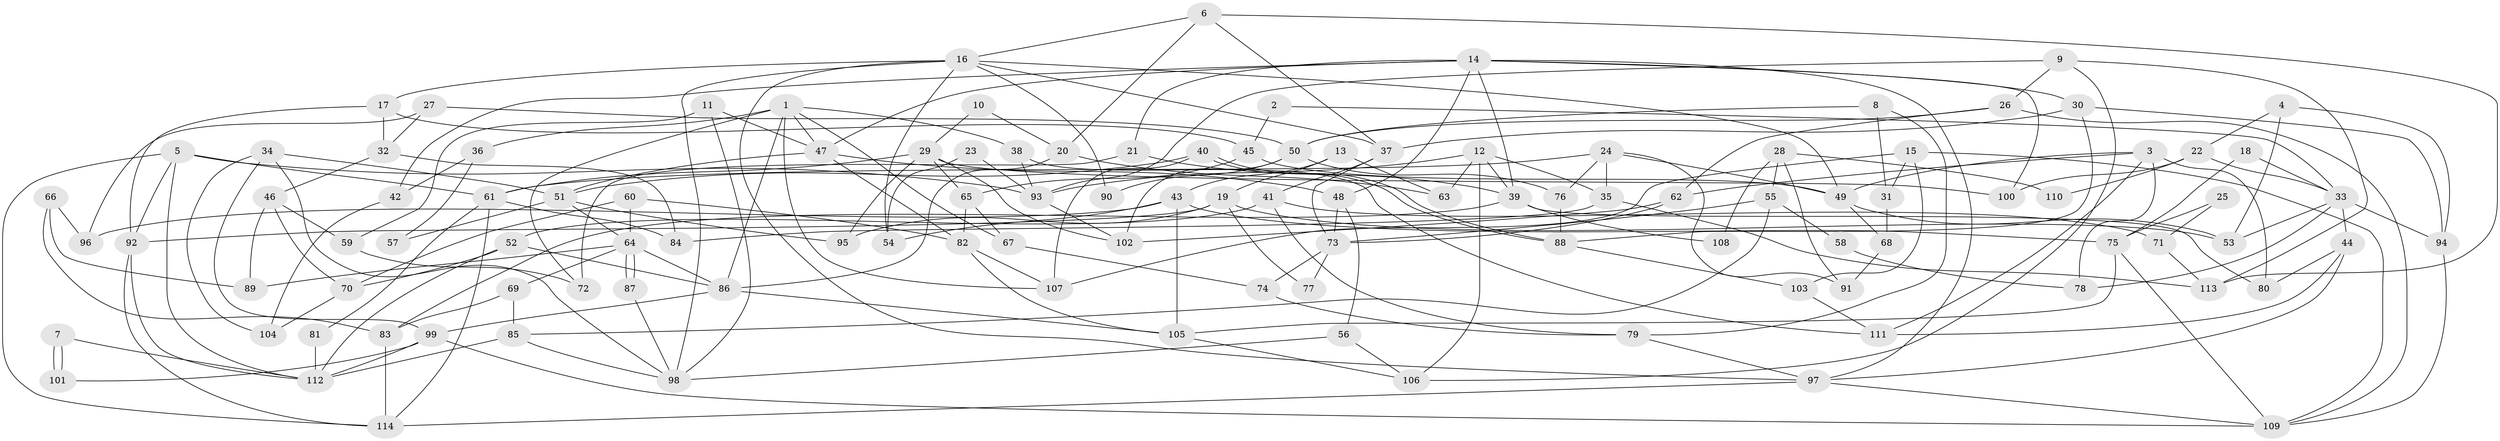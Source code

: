 // coarse degree distribution, {8: 0.14666666666666667, 2: 0.10666666666666667, 6: 0.16, 5: 0.10666666666666667, 4: 0.16, 3: 0.22666666666666666, 7: 0.06666666666666667, 12: 0.013333333333333334, 10: 0.013333333333333334}
// Generated by graph-tools (version 1.1) at 2025/52/02/27/25 19:52:01]
// undirected, 114 vertices, 228 edges
graph export_dot {
graph [start="1"]
  node [color=gray90,style=filled];
  1;
  2;
  3;
  4;
  5;
  6;
  7;
  8;
  9;
  10;
  11;
  12;
  13;
  14;
  15;
  16;
  17;
  18;
  19;
  20;
  21;
  22;
  23;
  24;
  25;
  26;
  27;
  28;
  29;
  30;
  31;
  32;
  33;
  34;
  35;
  36;
  37;
  38;
  39;
  40;
  41;
  42;
  43;
  44;
  45;
  46;
  47;
  48;
  49;
  50;
  51;
  52;
  53;
  54;
  55;
  56;
  57;
  58;
  59;
  60;
  61;
  62;
  63;
  64;
  65;
  66;
  67;
  68;
  69;
  70;
  71;
  72;
  73;
  74;
  75;
  76;
  77;
  78;
  79;
  80;
  81;
  82;
  83;
  84;
  85;
  86;
  87;
  88;
  89;
  90;
  91;
  92;
  93;
  94;
  95;
  96;
  97;
  98;
  99;
  100;
  101;
  102;
  103;
  104;
  105;
  106;
  107;
  108;
  109;
  110;
  111;
  112;
  113;
  114;
  1 -- 47;
  1 -- 38;
  1 -- 36;
  1 -- 67;
  1 -- 72;
  1 -- 86;
  1 -- 107;
  2 -- 45;
  2 -- 33;
  3 -- 80;
  3 -- 49;
  3 -- 62;
  3 -- 78;
  3 -- 111;
  4 -- 94;
  4 -- 22;
  4 -- 53;
  5 -- 114;
  5 -- 92;
  5 -- 61;
  5 -- 93;
  5 -- 112;
  6 -- 37;
  6 -- 20;
  6 -- 16;
  6 -- 113;
  7 -- 101;
  7 -- 101;
  7 -- 112;
  8 -- 50;
  8 -- 79;
  8 -- 31;
  9 -- 106;
  9 -- 26;
  9 -- 93;
  9 -- 113;
  10 -- 29;
  10 -- 20;
  11 -- 98;
  11 -- 47;
  11 -- 59;
  12 -- 93;
  12 -- 35;
  12 -- 39;
  12 -- 63;
  12 -- 106;
  13 -- 19;
  13 -- 43;
  13 -- 63;
  14 -- 48;
  14 -- 47;
  14 -- 21;
  14 -- 30;
  14 -- 39;
  14 -- 42;
  14 -- 97;
  14 -- 100;
  15 -- 109;
  15 -- 107;
  15 -- 31;
  15 -- 103;
  16 -- 97;
  16 -- 17;
  16 -- 37;
  16 -- 49;
  16 -- 54;
  16 -- 90;
  16 -- 98;
  17 -- 45;
  17 -- 32;
  17 -- 92;
  18 -- 75;
  18 -- 33;
  19 -- 95;
  19 -- 92;
  19 -- 53;
  19 -- 77;
  20 -- 86;
  20 -- 63;
  21 -- 39;
  21 -- 72;
  22 -- 33;
  22 -- 100;
  22 -- 110;
  23 -- 54;
  23 -- 93;
  24 -- 49;
  24 -- 35;
  24 -- 61;
  24 -- 76;
  24 -- 91;
  25 -- 71;
  25 -- 75;
  26 -- 50;
  26 -- 62;
  26 -- 109;
  27 -- 50;
  27 -- 32;
  27 -- 96;
  28 -- 91;
  28 -- 55;
  28 -- 108;
  28 -- 110;
  29 -- 61;
  29 -- 102;
  29 -- 65;
  29 -- 95;
  29 -- 100;
  30 -- 37;
  30 -- 88;
  30 -- 94;
  31 -- 68;
  32 -- 46;
  32 -- 84;
  33 -- 53;
  33 -- 44;
  33 -- 78;
  33 -- 94;
  34 -- 99;
  34 -- 98;
  34 -- 51;
  34 -- 104;
  35 -- 84;
  35 -- 113;
  36 -- 42;
  36 -- 57;
  37 -- 41;
  37 -- 73;
  38 -- 111;
  38 -- 93;
  39 -- 80;
  39 -- 83;
  39 -- 108;
  40 -- 88;
  40 -- 88;
  40 -- 51;
  40 -- 107;
  41 -- 52;
  41 -- 79;
  41 -- 71;
  42 -- 104;
  43 -- 105;
  43 -- 75;
  43 -- 54;
  43 -- 96;
  44 -- 97;
  44 -- 111;
  44 -- 80;
  45 -- 49;
  45 -- 65;
  46 -- 89;
  46 -- 59;
  46 -- 70;
  47 -- 82;
  47 -- 51;
  47 -- 48;
  48 -- 56;
  48 -- 73;
  49 -- 53;
  49 -- 68;
  50 -- 76;
  50 -- 102;
  50 -- 90;
  51 -- 64;
  51 -- 57;
  51 -- 95;
  52 -- 86;
  52 -- 112;
  52 -- 70;
  55 -- 73;
  55 -- 85;
  55 -- 58;
  56 -- 106;
  56 -- 98;
  58 -- 78;
  59 -- 72;
  60 -- 64;
  60 -- 70;
  60 -- 82;
  61 -- 81;
  61 -- 84;
  61 -- 114;
  62 -- 73;
  62 -- 102;
  64 -- 87;
  64 -- 87;
  64 -- 86;
  64 -- 69;
  64 -- 89;
  65 -- 82;
  65 -- 67;
  66 -- 83;
  66 -- 96;
  66 -- 89;
  67 -- 74;
  68 -- 91;
  69 -- 83;
  69 -- 85;
  70 -- 104;
  71 -- 113;
  73 -- 74;
  73 -- 77;
  74 -- 79;
  75 -- 105;
  75 -- 109;
  76 -- 88;
  79 -- 97;
  81 -- 112;
  82 -- 107;
  82 -- 105;
  83 -- 114;
  85 -- 112;
  85 -- 98;
  86 -- 99;
  86 -- 105;
  87 -- 98;
  88 -- 103;
  92 -- 114;
  92 -- 112;
  93 -- 102;
  94 -- 109;
  97 -- 109;
  97 -- 114;
  99 -- 109;
  99 -- 112;
  99 -- 101;
  103 -- 111;
  105 -- 106;
}
